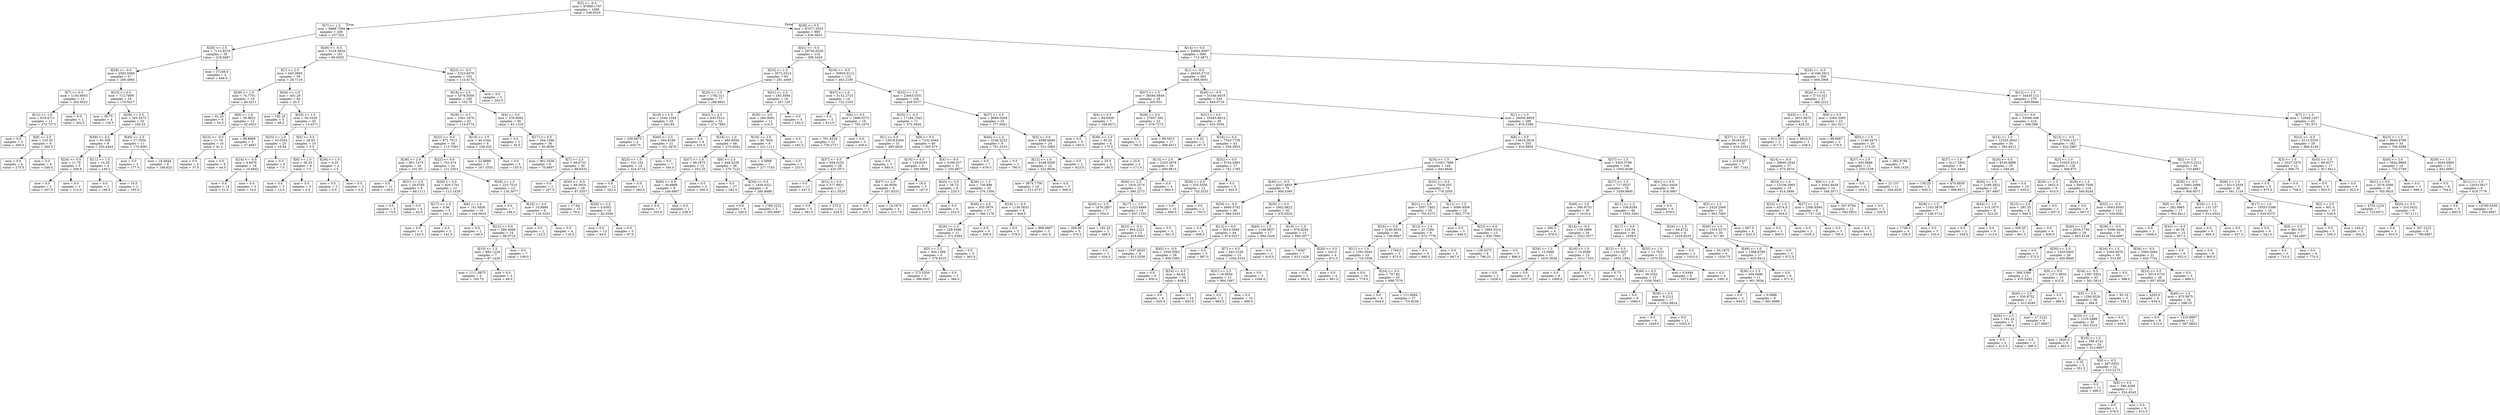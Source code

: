 digraph Tree {
node [shape=box] ;
0 [label="X[2] <= -0.5\nmse = 97989.1797\nsamples = 1085\nvalue = 538.6525"] ;
1 [label="X[7] <= 1.5\nmse = 6898.7594\nsamples = 200\nvalue = 107.525"] ;
0 -> 1 [labeldistance=2.5, labelangle=45, headlabel="True"] ;
2 [label="X[26] <= 2.5\nmse = 7114.8376\nsamples = 39\nvalue = 218.6667"] ;
1 -> 2 ;
3 [label="X[28] <= -0.5\nmse = 2593.0066\nsamples = 37\nvalue = 206.4865"] ;
2 -> 3 ;
4 [label="X[7] <= 0.5\nmse = 1193.9053\nsamples = 13\nvalue = 262.6923"] ;
3 -> 4 ;
5 [label="X[12] <= 1.0\nmse = 619.4711\nsamples = 11\nvalue = 273.7273"] ;
4 -> 5 ;
6 [label="mse = 0.0\nsamples = 3\nvalue = 309.0"] ;
5 -> 6 ;
7 [label="X[8] <= 2.0\nmse = 210.25\nsamples = 8\nvalue = 260.5"] ;
5 -> 7 ;
8 [label="mse = 0.0\nsamples = 4\nvalue = 275.0"] ;
7 -> 8 ;
9 [label="mse = 0.0\nsamples = 4\nvalue = 246.0"] ;
7 -> 9 ;
10 [label="mse = 0.0\nsamples = 2\nvalue = 202.0"] ;
4 -> 10 ;
11 [label="X[15] <= 0.5\nmse = 712.7899\nsamples = 24\nvalue = 176.0417"] ;
3 -> 11 ;
12 [label="mse = 36.75\nsamples = 4\nvalue = 128.5"] ;
11 -> 12 ;
13 [label="X[28] <= 0.5\nmse = 305.5475\nsamples = 20\nvalue = 185.55"] ;
11 -> 13 ;
14 [label="X[49] <= 0.5\nmse = 63.358\nsamples = 9\nvalue = 203.4444"] ;
13 -> 14 ;
15 [label="X[24] <= 0.5\nmse = 11.76\nsamples = 5\nvalue = 209.8"] ;
14 -> 15 ;
16 [label="mse = 0.0\nsamples = 3\nvalue = 207.0"] ;
15 -> 16 ;
17 [label="mse = 0.0\nsamples = 2\nvalue = 214.0"] ;
15 -> 17 ;
18 [label="X[11] <= 1.5\nmse = 14.25\nsamples = 4\nvalue = 195.5"] ;
14 -> 18 ;
19 [label="mse = 0.0\nsamples = 2\nvalue = 198.0"] ;
18 -> 19 ;
20 [label="mse = 16.0\nsamples = 2\nvalue = 193.0"] ;
18 -> 20 ;
21 [label="X[40] <= 2.5\nmse = 27.3554\nsamples = 11\nvalue = 170.9091"] ;
13 -> 21 ;
22 [label="mse = 0.0\nsamples = 3\nvalue = 177.0"] ;
21 -> 22 ;
23 [label="mse = 18.4844\nsamples = 8\nvalue = 168.625"] ;
21 -> 23 ;
24 [label="mse = 37249.0\nsamples = 2\nvalue = 444.0"] ;
2 -> 24 ;
25 [label="X[49] <= -0.5\nmse = 3129.3824\nsamples = 161\nvalue = 80.6025"] ;
1 -> 25 ;
26 [label="X[7] <= 2.5\nmse = 445.0865\nsamples = 59\nvalue = 28.7119"] ;
25 -> 26 ;
27 [label="X[38] <= 1.0\nmse = 74.7701\nsamples = 19\nvalue = 46.4211"] ;
26 -> 27 ;
28 [label="mse = 61.25\nsamples = 6\nvalue = 54.5"] ;
27 -> 28 ;
29 [label="X[8] <= 1.0\nmse = 36.9822\nsamples = 13\nvalue = 42.6923"] ;
27 -> 29 ;
30 [label="X[23] <= -0.5\nmse = 11.76\nsamples = 10\nvalue = 41.2"] ;
29 -> 30 ;
31 [label="mse = 0.0\nsamples = 4\nvalue = 37.0"] ;
30 -> 31 ;
32 [label="mse = 0.0\nsamples = 6\nvalue = 44.0"] ;
30 -> 32 ;
33 [label="mse = 88.8889\nsamples = 3\nvalue = 47.6667"] ;
29 -> 33 ;
34 [label="X[44] <= 1.0\nmse = 401.26\nsamples = 40\nvalue = 20.3"] ;
26 -> 34 ;
35 [label="mse = 192.16\nsamples = 5\nvalue = 68.2"] ;
34 -> 35 ;
36 [label="X[20] <= 1.5\nmse = 56.5339\nsamples = 35\nvalue = 13.4571"] ;
34 -> 36 ;
37 [label="X[33] <= 2.0\nmse = 33.0304\nsamples = 25\nvalue = 16.64"] ;
36 -> 37 ;
38 [label="X[14] <= -0.5\nmse = 4.8476\nsamples = 19\nvalue = 19.6842"] ;
37 -> 38 ;
39 [label="mse = 0.0\nsamples = 14\nvalue = 21.0"] ;
38 -> 39 ;
40 [label="mse = 0.0\nsamples = 5\nvalue = 16.0"] ;
38 -> 40 ;
41 [label="mse = 0.0\nsamples = 6\nvalue = 7.0"] ;
37 -> 41 ;
42 [label="X[5] <= 0.5\nmse = 26.65\nsamples = 10\nvalue = 5.5"] ;
36 -> 42 ;
43 [label="X[6] <= 1.0\nmse = 30.25\nsamples = 6\nvalue = 7.5"] ;
42 -> 43 ;
44 [label="mse = 0.0\nsamples = 3\nvalue = 13.0"] ;
43 -> 44 ;
45 [label="mse = 0.0\nsamples = 3\nvalue = 2.0"] ;
43 -> 45 ;
46 [label="X[36] <= 1.0\nmse = 6.25\nsamples = 4\nvalue = 2.5"] ;
42 -> 46 ;
47 [label="mse = 0.0\nsamples = 2\nvalue = 5.0"] ;
46 -> 47 ;
48 [label="mse = 0.0\nsamples = 2\nvalue = 0.0"] ;
46 -> 48 ;
49 [label="X[23] <= -0.5\nmse = 2223.6479\nsamples = 102\nvalue = 110.6176"] ;
25 -> 49 ;
50 [label="X[19] <= 2.5\nmse = 1079.5059\nsamples = 100\nvalue = 105.79"] ;
49 -> 50 ;
51 [label="X[29] <= 0.5\nmse = 1001.3476\nsamples = 62\nvalue = 119.6774"] ;
50 -> 51 ;
52 [label="X[32] <= -0.5\nmse = 871.7013\nsamples = 54\nvalue = 113.7593"] ;
51 -> 52 ;
53 [label="X[38] <= 2.0\nmse = 901.1475\nsamples = 20\nvalue = 101.05"] ;
52 -> 53 ;
54 [label="mse = 0.0\nsamples = 11\nvalue = 128.0"] ;
53 -> 54 ;
55 [label="X[31] <= 2.5\nmse = 29.8765\nsamples = 9\nvalue = 68.1111"] ;
53 -> 55 ;
56 [label="mse = 0.0\nsamples = 5\nvalue = 73.0"] ;
55 -> 56 ;
57 [label="mse = 0.0\nsamples = 4\nvalue = 62.0"] ;
55 -> 57 ;
58 [label="X[22] <= 0.0\nmse = 703.474\nsamples = 34\nvalue = 121.2353"] ;
52 -> 58 ;
59 [label="X[20] <= 0.5\nmse = 829.1701\nsamples = 21\nvalue = 113.1429"] ;
58 -> 59 ;
60 [label="X[17] <= 1.5\nmse = 0.96\nsamples = 5\nvalue = 142.2"] ;
59 -> 60 ;
61 [label="mse = 0.0\nsamples = 3\nvalue = 143.0"] ;
60 -> 61 ;
62 [label="mse = 0.0\nsamples = 2\nvalue = 141.0"] ;
60 -> 62 ;
63 [label="X[6] <= 1.0\nmse = 741.6836\nsamples = 16\nvalue = 104.0625"] ;
59 -> 63 ;
64 [label="mse = 0.0\nsamples = 2\nvalue = 146.0"] ;
63 -> 64 ;
65 [label="X[12] <= 0.0\nmse = 560.4949\nsamples = 14\nvalue = 98.0714"] ;
63 -> 65 ;
66 [label="X[10] <= 1.5\nmse = 882.1224\nsamples = 7\nvalue = 87.1429"] ;
65 -> 66 ;
67 [label="mse = 1111.6875\nsamples = 4\nvalue = 100.75"] ;
66 -> 67 ;
68 [label="mse = 0.0\nsamples = 3\nvalue = 69.0"] ;
66 -> 68 ;
69 [label="mse = 0.0\nsamples = 7\nvalue = 109.0"] ;
65 -> 69 ;
70 [label="X[28] <= 1.5\nmse = 223.7515\nsamples = 13\nvalue = 134.3077"] ;
58 -> 70 ;
71 [label="mse = 0.0\nsamples = 7\nvalue = 148.0"] ;
70 -> 71 ;
72 [label="X[15] <= 0.0\nmse = 10.8889\nsamples = 6\nvalue = 118.3333"] ;
70 -> 72 ;
73 [label="mse = 0.0\nsamples = 2\nvalue = 123.0"] ;
72 -> 73 ;
74 [label="mse = 0.0\nsamples = 4\nvalue = 116.0"] ;
72 -> 74 ;
75 [label="X[10] <= 1.5\nmse = 44.2344\nsamples = 8\nvalue = 159.625"] ;
51 -> 75 ;
76 [label="mse = 22.8889\nsamples = 3\nvalue = 167.3333"] ;
75 -> 76 ;
77 [label="mse = 0.0\nsamples = 5\nvalue = 155.0"] ;
75 -> 77 ;
78 [label="X[4] <= 0.0\nmse = 378.9564\nsamples = 38\nvalue = 83.1316"] ;
50 -> 78 ;
79 [label="mse = 0.0\nsamples = 2\nvalue = 35.0"] ;
78 -> 79 ;
80 [label="X[17] <= 0.5\nmse = 264.1566\nsamples = 36\nvalue = 85.8056"] ;
78 -> 80 ;
81 [label="mse = 961.5556\nsamples = 6\nvalue = 70.6667"] ;
80 -> 81 ;
82 [label="X[7] <= 2.5\nmse = 69.6722\nsamples = 30\nvalue = 88.8333"] ;
80 -> 82 ;
83 [label="mse = 0.0\nsamples = 2\nvalue = 107.0"] ;
82 -> 83 ;
84 [label="X[34] <= -0.5\nmse = 49.3916\nsamples = 28\nvalue = 87.5357"] ;
82 -> 84 ;
85 [label="mse = 17.64\nsamples = 10\nvalue = 79.4"] ;
84 -> 85 ;
86 [label="X[28] <= 2.5\nmse = 9.8302\nsamples = 18\nvalue = 92.0556"] ;
84 -> 86 ;
87 [label="mse = 0.0\nsamples = 13\nvalue = 94.0"] ;
86 -> 87 ;
88 [label="mse = 0.0\nsamples = 5\nvalue = 87.0"] ;
86 -> 88 ;
89 [label="mse = 0.0\nsamples = 2\nvalue = 352.0"] ;
49 -> 89 ;
90 [label="X[39] <= 0.5\nmse = 67077.2553\nsamples = 885\nvalue = 636.0825"] ;
0 -> 90 [labeldistance=2.5, labelangle=-45, headlabel="False"] ;
91 [label="X[41] <= -0.5\nmse = 28745.6326\nsamples = 216\nvalue = 396.3426"] ;
90 -> 91 ;
92 [label="X[33] <= 1.5\nmse = 2672.0314\nsamples = 93\nvalue = 281.4409"] ;
91 -> 92 ;
93 [label="X[20] <= 1.5\nmse = 1782.311\nsamples = 77\nvalue = 296.8831"] ;
92 -> 93 ;
94 [label="X[19] <= 1.5\nmse = 1040.1344\nsamples = 25\nvalue = 342.84"] ;
93 -> 94 ;
95 [label="mse = 338.6875\nsamples = 4\nvalue = 404.75"] ;
94 -> 95 ;
96 [label="X[40] <= 2.5\nmse = 304.6168\nsamples = 21\nvalue = 331.0476"] ;
94 -> 96 ;
97 [label="X[23] <= 1.0\nmse = 331.102\nsamples = 14\nvalue = 324.5714"] ;
96 -> 97 ;
98 [label="mse = 0.0\nsamples = 12\nvalue = 332.0"] ;
97 -> 98 ;
99 [label="mse = 0.0\nsamples = 2\nvalue = 280.0"] ;
97 -> 99 ;
100 [label="mse = 0.0\nsamples = 7\nvalue = 344.0"] ;
96 -> 100 ;
101 [label="X[43] <= 2.5\nmse = 635.5514\nsamples = 52\nvalue = 274.7885"] ;
93 -> 101 ;
102 [label="mse = 0.0\nsamples = 4\nvalue = 325.0"] ;
101 -> 102 ;
103 [label="X[16] <= 1.0\nmse = 460.9058\nsamples = 48\nvalue = 270.6042"] ;
101 -> 103 ;
104 [label="X[47] <= 1.0\nmse = 49.1875\nsamples = 12\nvalue = 252.25"] ;
103 -> 104 ;
105 [label="X[40] <= 0.5\nmse = 38.8889\nsamples = 9\nvalue = 249.6667"] ;
104 -> 105 ;
106 [label="mse = 0.0\nsamples = 7\nvalue = 253.0"] ;
105 -> 106 ;
107 [label="mse = 0.0\nsamples = 2\nvalue = 238.0"] ;
105 -> 107 ;
108 [label="mse = 0.0\nsamples = 3\nvalue = 260.0"] ;
104 -> 108 ;
109 [label="X[6] <= 2.5\nmse = 448.4228\nsamples = 36\nvalue = 276.7222"] ;
103 -> 109 ;
110 [label="mse = 0.0\nsamples = 27\nvalue = 282.0"] ;
109 -> 110 ;
111 [label="X[24] <= 0.5\nmse = 1459.4321\nsamples = 9\nvalue = 260.8889"] ;
109 -> 111 ;
112 [label="mse = 0.0\nsamples = 6\nvalue = 240.0"] ;
111 -> 112 ;
113 [label="mse = 1760.2222\nsamples = 3\nvalue = 302.6667"] ;
111 -> 113 ;
114 [label="X[31] <= 2.5\nmse = 283.3594\nsamples = 16\nvalue = 207.125"] ;
92 -> 114 ;
115 [label="X[35] <= 2.0\nmse = 260.9091\nsamples = 11\nvalue = 214.0"] ;
114 -> 115 ;
116 [label="X[16] <= 2.5\nmse = 40.7654\nsamples = 9\nvalue = 221.1111"] ;
115 -> 116 ;
117 [label="mse = 0.4898\nsamples = 7\nvalue = 217.7143"] ;
116 -> 117 ;
118 [label="mse = 0.0\nsamples = 2\nvalue = 233.0"] ;
116 -> 118 ;
119 [label="mse = 0.0\nsamples = 2\nvalue = 182.0"] ;
115 -> 119 ;
120 [label="mse = 0.0\nsamples = 5\nvalue = 192.0"] ;
114 -> 120 ;
121 [label="X[19] <= -0.5\nmse = 30929.9112\nsamples = 123\nvalue = 483.2195"] ;
91 -> 121 ;
122 [label="X[47] <= 1.0\nmse = 3152.2715\nsamples = 19\nvalue = 722.2105"] ;
121 -> 122 ;
123 [label="mse = 0.0\nsamples = 3\nvalue = 813.0"] ;
122 -> 123 ;
124 [label="X[0] <= 0.5\nmse = 1908.0273\nsamples = 16\nvalue = 705.1875"] ;
122 -> 124 ;
125 [label="mse = 761.6529\nsamples = 11\nvalue = 730.2727"] ;
124 -> 125 ;
126 [label="mse = 0.0\nsamples = 5\nvalue = 650.0"] ;
124 -> 126 ;
127 [label="X[33] <= 1.5\nmse = 23663.5351\nsamples = 104\nvalue = 439.5577"] ;
121 -> 127 ;
128 [label="X[35] <= -0.5\nmse = 17184.1543\nsamples = 71\nvalue = 375.3944"] ;
127 -> 128 ;
129 [label="X[1] <= 0.0\nmse = 15618.8304\nsamples = 31\nvalue = 465.4839"] ;
128 -> 129 ;
130 [label="X[37] <= 0.5\nmse = 654.0153\nsamples = 28\nvalue = 425.3571"] ;
129 -> 130 ;
131 [label="mse = 0.0\nsamples = 11\nvalue = 447.0"] ;
130 -> 131 ;
132 [label="X[31] <= 0.0\nmse = 577.9931\nsamples = 17\nvalue = 411.3529"] ;
130 -> 132 ;
133 [label="mse = 0.0\nsamples = 5\nvalue = 381.0"] ;
132 -> 133 ;
134 [label="mse = 275.0\nsamples = 12\nvalue = 424.0"] ;
132 -> 134 ;
135 [label="mse = 0.0\nsamples = 3\nvalue = 840.0"] ;
129 -> 135 ;
136 [label="X[9] <= 0.5\nmse = 7232.5444\nsamples = 40\nvalue = 305.575"] ;
128 -> 136 ;
137 [label="X[16] <= 0.5\nmse = 129.6543\nsamples = 9\nvalue = 200.8889"] ;
136 -> 137 ;
138 [label="X[47] <= 2.0\nmse = 40.8056\nsamples = 6\nvalue = 207.8333"] ;
137 -> 138 ;
139 [label="mse = 0.0\nsamples = 2\nvalue = 200.0"] ;
138 -> 139 ;
140 [label="mse = 15.1875\nsamples = 4\nvalue = 211.75"] ;
138 -> 140 ;
141 [label="mse = 18.0\nsamples = 3\nvalue = 187.0"] ;
137 -> 141 ;
142 [label="X[4] <= -0.5\nmse = 5189.257\nsamples = 31\nvalue = 335.9677"] ;
136 -> 142 ;
143 [label="X[43] <= 0.5\nmse = 36.75\nsamples = 8\nvalue = 220.5"] ;
142 -> 143 ;
144 [label="mse = 0.0\nsamples = 2\nvalue = 210.0"] ;
143 -> 144 ;
145 [label="mse = 0.0\nsamples = 6\nvalue = 224.0"] ;
143 -> 145 ;
146 [label="X[26] <= 1.5\nmse = 730.896\nsamples = 23\nvalue = 376.1304"] ;
142 -> 146 ;
147 [label="X[46] <= 2.0\nmse = 203.3979\nsamples = 17\nvalue = 366.1176"] ;
146 -> 147 ;
148 [label="X[29] <= 1.5\nmse = 228.0496\nsamples = 11\nvalue = 371.6364"] ;
147 -> 148 ;
149 [label="X[3] <= 2.5\nmse = 304.1389\nsamples = 6\nvalue = 378.8333"] ;
148 -> 149 ;
150 [label="mse = 373.5556\nsamples = 3\nvalue = 389.6667"] ;
149 -> 150 ;
151 [label="mse = 0.0\nsamples = 3\nvalue = 368.0"] ;
149 -> 151 ;
152 [label="mse = 0.0\nsamples = 5\nvalue = 363.0"] ;
148 -> 152 ;
153 [label="mse = 0.0\nsamples = 6\nvalue = 356.0"] ;
147 -> 153 ;
154 [label="X[24] <= -0.5\nmse = 1136.5833\nsamples = 6\nvalue = 404.5"] ;
146 -> 154 ;
155 [label="mse = 0.0\nsamples = 3\nvalue = 378.0"] ;
154 -> 155 ;
156 [label="mse = 868.6667\nsamples = 3\nvalue = 431.0"] ;
154 -> 156 ;
157 [label="X[37] <= 2.5\nmse = 9689.0266\nsamples = 33\nvalue = 577.6061"] ;
127 -> 157 ;
158 [label="X[44] <= 1.5\nmse = 2246.2222\nsamples = 9\nvalue = 701.3333"] ;
157 -> 158 ;
159 [label="mse = 0.0\nsamples = 7\nvalue = 676.0"] ;
158 -> 159 ;
160 [label="mse = 0.0\nsamples = 2\nvalue = 790.0"] ;
158 -> 160 ;
161 [label="X[5] <= 0.0\nmse = 4586.6649\nsamples = 24\nvalue = 531.2083"] ;
157 -> 161 ;
162 [label="X[12] <= 1.0\nmse = 4168.0269\nsamples = 22\nvalue = 522.8636"] ;
161 -> 162 ;
163 [label="mse = 3874.7756\nsamples = 19\nvalue = 511.4737"] ;
162 -> 163 ;
164 [label="mse = 0.0\nsamples = 3\nvalue = 595.0"] ;
162 -> 164 ;
165 [label="mse = 0.0\nsamples = 2\nvalue = 623.0"] ;
161 -> 165 ;
166 [label="X[14] <= 0.5\nmse = 54904.8597\nsamples = 669\nvalue = 713.4873"] ;
90 -> 166 ;
167 [label="X[1] <= -0.5\nmse = 46343.3719\nsamples = 363\nvalue = 808.9091"] ;
166 -> 167 ;
168 [label="X[47] <= 1.5\nmse = 38584.6849\nsamples = 29\nvalue = 403.931"] ;
167 -> 168 ;
169 [label="X[4] <= 0.5\nmse = 84.6939\nsamples = 7\nvalue = 168.8571"] ;
168 -> 169 ;
170 [label="mse = 0.0\nsamples = 3\nvalue = 160.0"] ;
169 -> 170 ;
171 [label="X[36] <= 2.0\nmse = 45.25\nsamples = 4\nvalue = 175.5"] ;
169 -> 171 ;
172 [label="mse = 25.0\nsamples = 2\nvalue = 180.0"] ;
171 -> 172 ;
173 [label="mse = 25.0\nsamples = 2\nvalue = 171.0"] ;
171 -> 173 ;
174 [label="X[29] <= 0.5\nmse = 27657.562\nsamples = 22\nvalue = 478.7273"] ;
168 -> 174 ;
175 [label="mse = 0.0\nsamples = 5\nvalue = 785.0"] ;
174 -> 175 ;
176 [label="mse = 88.5813\nsamples = 17\nvalue = 388.6471"] ;
174 -> 176 ;
177 [label="X[46] <= -0.5\nmse = 31540.4619\nsamples = 334\nvalue = 844.0719"] ;
167 -> 177 ;
178 [label="X[31] <= 0.0\nmse = 16545.8914\nsamples = 45\nvalue = 635.5556"] ;
177 -> 178 ;
179 [label="mse = 0.25\nsamples = 2\nvalue = 187.5"] ;
178 -> 179 ;
180 [label="X[34] <= 0.5\nmse = 7543.7739\nsamples = 43\nvalue = 656.3953"] ;
178 -> 180 ;
181 [label="X[15] <= 2.0\nmse = 2255.2678\nsamples = 26\nvalue = 600.9615"] ;
180 -> 181 ;
182 [label="X[40] <= 2.5\nmse = 1916.3574\nsamples = 22\nvalue = 590.2273"] ;
181 -> 182 ;
183 [label="X[20] <= 1.5\nmse = 1476.2857\nsamples = 7\nvalue = 554.0"] ;
182 -> 183 ;
184 [label="mse = 268.96\nsamples = 5\nvalue = 576.2"] ;
183 -> 184 ;
185 [label="mse = 182.25\nsamples = 2\nvalue = 498.5"] ;
183 -> 185 ;
186 [label="X[17] <= 2.5\nmse = 1223.4489\nsamples = 15\nvalue = 607.1333"] ;
182 -> 186 ;
187 [label="X[23] <= -0.5\nmse = 864.2222\nsamples = 12\nvalue = 618.6667"] ;
186 -> 187 ;
188 [label="mse = 0.0\nsamples = 3\nvalue = 634.0"] ;
187 -> 188 ;
189 [label="mse = 1047.8025\nsamples = 9\nvalue = 613.5556"] ;
187 -> 189 ;
190 [label="mse = 0.0\nsamples = 3\nvalue = 561.0"] ;
186 -> 190 ;
191 [label="mse = 0.0\nsamples = 4\nvalue = 660.0"] ;
181 -> 191 ;
192 [label="X[32] <= 0.5\nmse = 3744.4983\nsamples = 17\nvalue = 741.1765"] ;
180 -> 192 ;
193 [label="X[29] <= 0.5\nmse = 435.5556\nsamples = 12\nvalue = 703.3333"] ;
192 -> 193 ;
194 [label="mse = 0.0\nsamples = 10\nvalue = 694.0"] ;
193 -> 194 ;
195 [label="mse = 0.0\nsamples = 2\nvalue = 750.0"] ;
193 -> 195 ;
196 [label="mse = 0.0\nsamples = 5\nvalue = 832.0"] ;
192 -> 196 ;
197 [label="X[1] <= 1.5\nmse = 26050.9958\nsamples = 289\nvalue = 876.5398"] ;
177 -> 197 ;
198 [label="X[8] <= 0.0\nmse = 14616.3016\nsamples = 255\nvalue = 910.9804"] ;
197 -> 198 ;
199 [label="X[35] <= 1.5\nmse = 11051.7666\nsamples = 149\nvalue = 843.6644"] ;
198 -> 199 ;
200 [label="X[40] <= -0.5\nmse = 6357.4853\nsamples = 76\nvalue = 906.5395"] ;
199 -> 200 ;
201 [label="X[29] <= -0.5\nmse = 4860.0742\nsamples = 46\nvalue = 864.5435"] ;
200 -> 201 ;
202 [label="mse = 0.0\nsamples = 2\nvalue = 656.0"] ;
201 -> 202 ;
203 [label="X[12] <= 0.0\nmse = 3014.2949\nsamples = 44\nvalue = 874.0227"] ;
201 -> 203 ;
204 [label="X[42] <= -0.5\nmse = 1554.5562\nsamples = 39\nvalue = 859.5385"] ;
203 -> 204 ;
205 [label="mse = 0.0\nsamples = 9\nvalue = 930.0"] ;
204 -> 205 ;
206 [label="X[24] <= 0.5\nmse = 84.64\nsamples = 30\nvalue = 838.4"] ;
204 -> 206 ;
207 [label="mse = 0.0\nsamples = 6\nvalue = 820.0"] ;
206 -> 207 ;
208 [label="mse = 0.0\nsamples = 24\nvalue = 843.0"] ;
206 -> 208 ;
209 [label="mse = 0.0\nsamples = 5\nvalue = 987.0"] ;
203 -> 209 ;
210 [label="X[35] <= 0.0\nmse = 1802.6622\nsamples = 30\nvalue = 970.9333"] ;
200 -> 210 ;
211 [label="X[40] <= 1.5\nmse = 1168.4637\nsamples = 17\nvalue = 994.3529"] ;
210 -> 211 ;
212 [label="X[7] <= 0.5\nmse = 443.3156\nsamples = 15\nvalue = 1004.5333"] ;
211 -> 212 ;
213 [label="X[31] <= 2.5\nmse = 16.8056\nsamples = 12\nvalue = 994.1667"] ;
212 -> 213 ;
214 [label="mse = 0.0\nsamples = 2\nvalue = 985.0"] ;
213 -> 214 ;
215 [label="mse = 0.0\nsamples = 10\nvalue = 996.0"] ;
213 -> 215 ;
216 [label="mse = 0.0\nsamples = 3\nvalue = 1046.0"] ;
212 -> 216 ;
217 [label="mse = 0.0\nsamples = 2\nvalue = 918.0"] ;
211 -> 217 ;
218 [label="X[16] <= 1.0\nmse = 976.8284\nsamples = 13\nvalue = 940.3077"] ;
210 -> 218 ;
219 [label="mse = 7.8367\nsamples = 7\nvalue = 913.1429"] ;
218 -> 219 ;
220 [label="X[20] <= 0.5\nmse = 242.0\nsamples = 6\nvalue = 972.0"] ;
218 -> 220 ;
221 [label="mse = 0.0\nsamples = 2\nvalue = 994.0"] ;
220 -> 221 ;
222 [label="mse = 0.0\nsamples = 4\nvalue = 961.0"] ;
220 -> 222 ;
223 [label="X[25] <= -0.5\nmse = 7538.355\nsamples = 73\nvalue = 778.2055"] ;
199 -> 223 ;
224 [label="X[21] <= 0.5\nmse = 5557.7402\nsamples = 55\nvalue = 750.5273"] ;
223 -> 224 ;
225 [label="X[16] <= 0.0\nmse = 3140.8034\nsamples = 46\nvalue = 726.6087"] ;
224 -> 225 ;
226 [label="X[11] <= 1.5\nmse = 1592.0043\nsamples = 43\nvalue = 716.2558"] ;
225 -> 226 ;
227 [label="mse = 0.0\nsamples = 10\nvalue = 774.0"] ;
226 -> 227 ;
228 [label="X[24] <= 0.5\nmse = 757.82\nsamples = 33\nvalue = 698.7576"] ;
226 -> 228 ;
229 [label="mse = 0.0\nsamples = 6\nvalue = 644.0"] ;
228 -> 229 ;
230 [label="mse = 111.8464\nsamples = 27\nvalue = 710.9259"] ;
228 -> 230 ;
231 [label="mse = 1784.0\nsamples = 3\nvalue = 875.0"] ;
225 -> 231 ;
232 [label="X[12] <= 1.0\nmse = 41.7284\nsamples = 9\nvalue = 872.7778"] ;
224 -> 232 ;
233 [label="mse = 0.0\nsamples = 4\nvalue = 880.0"] ;
232 -> 233 ;
234 [label="mse = 0.0\nsamples = 5\nvalue = 867.0"] ;
232 -> 234 ;
235 [label="X[11] <= 1.5\nmse = 4096.9506\nsamples = 18\nvalue = 862.7778"] ;
223 -> 235 ;
236 [label="mse = 0.0\nsamples = 5\nvalue = 946.0"] ;
235 -> 236 ;
237 [label="X[22] <= 0.0\nmse = 1984.3314\nsamples = 13\nvalue = 830.7692"] ;
235 -> 237 ;
238 [label="mse = 126.4375\nsamples = 8\nvalue = 796.25"] ;
237 -> 238 ;
239 [label="mse = 0.0\nsamples = 5\nvalue = 886.0"] ;
237 -> 239 ;
240 [label="X[37] <= 1.5\nmse = 4303.5789\nsamples = 106\nvalue = 1005.6038"] ;
198 -> 240 ;
241 [label="X[27] <= 1.5\nmse = 717.8537\nsamples = 76\nvalue = 1039.9605"] ;
240 -> 241 ;
242 [label="X[49] <= 1.5\nmse = 384.9733\nsamples = 30\nvalue = 1016.4"] ;
241 -> 242 ;
243 [label="mse = 280.5\nsamples = 4\nvalue = 978.0"] ;
242 -> 243 ;
244 [label="X[14] <= -0.5\nmse = 139.2899\nsamples = 26\nvalue = 1022.3077"] ;
242 -> 244 ;
245 [label="X[34] <= 1.5\nmse = 12.0496\nsamples = 11\nvalue = 1035.3636"] ;
244 -> 245 ;
246 [label="mse = 0.0\nsamples = 2\nvalue = 1028.0"] ;
245 -> 246 ;
247 [label="mse = 0.0\nsamples = 9\nvalue = 1037.0"] ;
245 -> 247 ;
248 [label="X[16] <= 1.5\nmse = 15.9289\nsamples = 15\nvalue = 1012.7333"] ;
244 -> 248 ;
249 [label="mse = 0.0\nsamples = 8\nvalue = 1009.0"] ;
248 -> 249 ;
250 [label="mse = 0.0\nsamples = 7\nvalue = 1017.0"] ;
248 -> 250 ;
251 [label="X[11] <= 1.5\nmse = 336.8284\nsamples = 46\nvalue = 1055.3261"] ;
241 -> 251 ;
252 [label="X[17] <= 0.0\nmse = 216.54\nsamples = 40\nvalue = 1059.9"] ;
251 -> 252 ;
253 [label="X[12] <= 0.5\nmse = 132.0027\nsamples = 27\nvalue = 1052.1852"] ;
252 -> 253 ;
254 [label="mse = 6.75\nsamples = 4\nvalue = 1028.5"] ;
253 -> 254 ;
255 [label="X[49] <= 0.5\nmse = 39.2552\nsamples = 23\nvalue = 1056.3043"] ;
253 -> 255 ;
256 [label="mse = 0.0\nsamples = 6\nvalue = 1066.0"] ;
255 -> 256 ;
257 [label="X[38] <= 0.5\nmse = 8.2215\nsamples = 17\nvalue = 1052.8824"] ;
255 -> 257 ;
258 [label="mse = 0.0\nsamples = 6\nvalue = 1049.0"] ;
257 -> 258 ;
259 [label="mse = 0.0\nsamples = 11\nvalue = 1055.0"] ;
257 -> 259 ;
260 [label="X[32] <= 1.0\nmse = 11.7633\nsamples = 13\nvalue = 1075.9231"] ;
252 -> 260 ;
261 [label="mse = 0.4444\nsamples = 9\nvalue = 1073.6667"] ;
260 -> 261 ;
262 [label="mse = 0.0\nsamples = 4\nvalue = 1081.0"] ;
260 -> 262 ;
263 [label="X[34] <= 1.5\nmse = 69.4722\nsamples = 6\nvalue = 1024.8333"] ;
251 -> 263 ;
264 [label="mse = 0.0\nsamples = 2\nvalue = 1033.0"] ;
263 -> 264 ;
265 [label="mse = 54.1875\nsamples = 4\nvalue = 1020.75"] ;
263 -> 265 ;
266 [label="X[41] <= 0.5\nmse = 2821.6456\nsamples = 30\nvalue = 918.5667"] ;
240 -> 266 ;
267 [label="mse = 0.0\nsamples = 6\nvalue = 978.0"] ;
266 -> 267 ;
268 [label="X[2] <= 1.5\nmse = 2423.2066\nsamples = 24\nvalue = 903.7083"] ;
266 -> 268 ;
269 [label="X[46] <= 1.0\nmse = 1534.5275\nsamples = 20\nvalue = 917.85"] ;
268 -> 269 ;
270 [label="X[49] <= 1.0\nmse = 1368.8789\nsamples = 17\nvalue = 925.9412"] ;
269 -> 270 ;
271 [label="X[36] <= 1.5\nmse = 404.0496\nsamples = 11\nvalue = 901.3636"] ;
270 -> 271 ;
272 [label="mse = 0.0\nsamples = 2\nvalue = 944.0"] ;
271 -> 272 ;
273 [label="mse = 0.0988\nsamples = 9\nvalue = 891.8889"] ;
271 -> 273 ;
274 [label="mse = 0.0\nsamples = 6\nvalue = 971.0"] ;
270 -> 274 ;
275 [label="mse = 0.0\nsamples = 3\nvalue = 872.0"] ;
269 -> 275 ;
276 [label="mse = 867.0\nsamples = 4\nvalue = 833.0"] ;
268 -> 276 ;
277 [label="X[37] <= 0.0\nmse = 36193.827\nsamples = 34\nvalue = 618.2353"] ;
197 -> 277 ;
278 [label="mse = 215.6327\nsamples = 7\nvalue = 397.7143"] ;
277 -> 278 ;
279 [label="X[14] <= -0.5\nmse = 29645.2044\nsamples = 27\nvalue = 675.4074"] ;
277 -> 279 ;
280 [label="X[33] <= 1.0\nmse = 15336.3905\nsamples = 13\nvalue = 814.3846"] ;
279 -> 280 ;
281 [label="X[32] <= 1.0\nmse = 4374.0\nsamples = 5\nvalue = 954.0"] ;
280 -> 281 ;
282 [label="mse = 0.0\nsamples = 3\nvalue = 900.0"] ;
281 -> 282 ;
283 [label="mse = 0.0\nsamples = 2\nvalue = 1035.0"] ;
281 -> 283 ;
284 [label="X[27] <= 2.0\nmse = 2390.8594\nsamples = 8\nvalue = 727.125"] ;
280 -> 284 ;
285 [label="mse = 0.0\nsamples = 5\nvalue = 765.0"] ;
284 -> 285 ;
286 [label="mse = 0.0\nsamples = 3\nvalue = 664.0"] ;
284 -> 286 ;
287 [label="X[0] <= 1.0\nmse = 8342.9439\nsamples = 14\nvalue = 546.3571"] ;
279 -> 287 ;
288 [label="mse = 547.0764\nsamples = 12\nvalue = 582.5833"] ;
287 -> 288 ;
289 [label="mse = 0.0\nsamples = 2\nvalue = 329.0"] ;
287 -> 289 ;
290 [label="X[25] <= -0.5\nmse = 41446.2912\nsamples = 306\nvalue = 600.2908"] ;
166 -> 290 ;
291 [label="X[24] <= 0.5\nmse = 5710.321\nsamples = 27\nvalue = 286.2222"] ;
290 -> 291 ;
292 [label="X[43] <= 2.5\nmse = 2833.6875\nsamples = 4\nvalue = 428.25"] ;
291 -> 292 ;
293 [label="mse = 812.25\nsamples = 2\nvalue = 417.5"] ;
292 -> 293 ;
294 [label="mse = 4624.0\nsamples = 2\nvalue = 439.0"] ;
292 -> 294 ;
295 [label="X[9] <= 0.5\nmse = 2092.3365\nsamples = 23\nvalue = 261.5217"] ;
291 -> 295 ;
296 [label="mse = 98.6667\nsamples = 3\nvalue = 178.0"] ;
295 -> 296 ;
297 [label="X[0] <= 1.5\nmse = 1188.0475\nsamples = 20\nvalue = 274.05"] ;
295 -> 297 ;
298 [label="X[37] <= 2.0\nmse = 493.6686\nsamples = 13\nvalue = 255.1538"] ;
297 -> 298 ;
299 [label="mse = 0.0\nsamples = 2\nvalue = 204.0"] ;
298 -> 299 ;
300 [label="mse = 21.157\nsamples = 11\nvalue = 264.4545"] ;
298 -> 300 ;
301 [label="mse = 582.9796\nsamples = 7\nvalue = 309.1429"] ;
297 -> 301 ;
302 [label="X[12] <= 1.5\nmse = 34435.112\nsamples = 279\nvalue = 630.6846"] ;
290 -> 302 ;
303 [label="X[11] <= 0.0\nmse = 32090.446\nsamples = 216\nvalue = 586.588"] ;
302 -> 303 ;
304 [label="X[14] <= 1.5\nmse = 12555.3642\nsamples = 34\nvalue = 395.4412"] ;
303 -> 304 ;
305 [label="X[37] <= 1.0\nmse = 4117.5802\nsamples = 9\nvalue = 531.4444"] ;
304 -> 305 ;
306 [label="mse = 156.25\nsamples = 2\nvalue = 645.5"] ;
305 -> 306 ;
307 [label="mse = 470.6939\nsamples = 7\nvalue = 498.8571"] ;
305 -> 307 ;
308 [label="X[16] <= 0.5\nmse = 6536.8896\nsamples = 25\nvalue = 346.48"] ;
304 -> 308 ;
309 [label="X[40] <= 1.0\nmse = 2188.3822\nsamples = 15\nvalue = 287.4667"] ;
308 -> 309 ;
310 [label="X[28] <= 1.5\nmse = 1193.3878\nsamples = 7\nvalue = 246.5714"] ;
309 -> 310 ;
311 [label="mse = 1728.0\nsamples = 4\nvalue = 259.0"] ;
310 -> 311 ;
312 [label="mse = 0.0\nsamples = 3\nvalue = 230.0"] ;
310 -> 312 ;
313 [label="X[44] <= 1.0\nmse = 315.1875\nsamples = 8\nvalue = 323.25"] ;
309 -> 313 ;
314 [label="mse = 0.0\nsamples = 2\nvalue = 354.0"] ;
313 -> 314 ;
315 [label="mse = 0.0\nsamples = 6\nvalue = 313.0"] ;
313 -> 315 ;
316 [label="mse = 0.0\nsamples = 10\nvalue = 435.0"] ;
308 -> 316 ;
317 [label="X[13] <= -0.5\nmse = 27639.1317\nsamples = 182\nvalue = 622.2967"] ;
303 -> 317 ;
318 [label="X[3] <= 1.0\nmse = 15525.0313\nsamples = 128\nvalue = 566.875"] ;
317 -> 318 ;
319 [label="X[29] <= 1.5\nmse = 2852.0\nsamples = 9\nvalue = 910.0"] ;
318 -> 319 ;
320 [label="X[15] <= 2.0\nmse = 281.25\nsamples = 6\nvalue = 946.5"] ;
319 -> 320 ;
321 [label="mse = 506.25\nsamples = 2\nvalue = 961.5"] ;
320 -> 321 ;
322 [label="mse = 0.0\nsamples = 4\nvalue = 939.0"] ;
320 -> 322 ;
323 [label="mse = 0.0\nsamples = 3\nvalue = 837.0"] ;
319 -> 323 ;
324 [label="X[29] <= 1.5\nmse = 6905.7506\nsamples = 119\nvalue = 540.9244"] ;
318 -> 324 ;
325 [label="mse = 0.0\nsamples = 9\nvalue = 667.0"] ;
324 -> 325 ;
326 [label="X[32] <= -0.5\nmse = 6063.8563\nsamples = 110\nvalue = 530.6091"] ;
324 -> 326 ;
327 [label="X[40] <= 1.0\nmse = 2634.1736\nsamples = 29\nvalue = 463.4138"] ;
326 -> 327 ;
328 [label="mse = 0.0\nsamples = 3\nvalue = 572.0"] ;
327 -> 328 ;
329 [label="X[30] <= 2.5\nmse = 1420.6405\nsamples = 26\nvalue = 450.8846"] ;
327 -> 329 ;
330 [label="mse = 569.3388\nsamples = 11\nvalue = 475.5455"] ;
329 -> 330 ;
331 [label="X[9] <= 0.0\nmse = 1271.8933\nsamples = 15\nvalue = 432.8"] ;
329 -> 331 ;
332 [label="X[40] <= 2.5\nmse = 330.9752\nsamples = 11\nvalue = 413.4545"] ;
331 -> 332 ;
333 [label="X[26] <= 2.5\nmse = 162.24\nsamples = 5\nvalue = 396.4"] ;
332 -> 333 ;
334 [label="mse = 0.0\nsamples = 2\nvalue = 412.0"] ;
333 -> 334 ;
335 [label="mse = 0.0\nsamples = 3\nvalue = 386.0"] ;
333 -> 335 ;
336 [label="mse = 27.2222\nsamples = 6\nvalue = 427.6667"] ;
332 -> 336 ;
337 [label="mse = 0.0\nsamples = 4\nvalue = 486.0"] ;
331 -> 337 ;
338 [label="X[38] <= -0.5\nmse = 5096.4444\nsamples = 81\nvalue = 554.6667"] ;
326 -> 338 ;
339 [label="X[16] <= 1.5\nmse = 2264.4976\nsamples = 50\nvalue = 513.68"] ;
338 -> 339 ;
340 [label="X[34] <= -0.5\nmse = 1587.5922\nsamples = 43\nvalue = 501.5814"] ;
339 -> 340 ;
341 [label="X[5] <= 2.5\nmse = 1290.0526\nsamples = 38\nvalue = 494.0"] ;
340 -> 341 ;
342 [label="X[33] <= 1.0\nmse = 1220.2889\nsamples = 30\nvalue = 503.3333"] ;
341 -> 342 ;
343 [label="mse = 1620.0\nsamples = 6\nvalue = 462.0"] ;
342 -> 343 ;
344 [label="X[19] <= 1.0\nmse = 586.4722\nsamples = 24\nvalue = 513.6667"] ;
342 -> 344 ;
345 [label="mse = 2.25\nsamples = 2\nvalue = 551.5"] ;
344 -> 345 ;
346 [label="X[8] <= -0.5\nmse = 497.6302\nsamples = 22\nvalue = 510.2273"] ;
344 -> 346 ;
347 [label="mse = 0.0\nsamples = 11\nvalue = 496.0"] ;
346 -> 347 ;
348 [label="X[8] <= 0.5\nmse = 590.4298\nsamples = 11\nvalue = 524.4545"] ;
346 -> 348 ;
349 [label="mse = 0.0\nsamples = 2\nvalue = 576.0"] ;
348 -> 349 ;
350 [label="mse = 0.0\nsamples = 9\nvalue = 513.0"] ;
348 -> 350 ;
351 [label="mse = 0.0\nsamples = 8\nvalue = 459.0"] ;
341 -> 351 ;
352 [label="mse = 92.16\nsamples = 5\nvalue = 559.2"] ;
340 -> 352 ;
353 [label="mse = 0.0\nsamples = 7\nvalue = 588.0"] ;
339 -> 353 ;
354 [label="X[34] <= -0.5\nmse = 2584.3684\nsamples = 31\nvalue = 620.7742"] ;
338 -> 354 ;
355 [label="X[23] <= 0.5\nmse = 2014.0725\nsamples = 26\nvalue = 607.6538"] ;
354 -> 355 ;
356 [label="mse = 4205.0\nsamples = 6\nvalue = 639.0"] ;
355 -> 356 ;
357 [label="X[46] <= 1.0\nmse = 973.5875\nsamples = 20\nvalue = 598.25"] ;
355 -> 357 ;
358 [label="mse = 0.0\nsamples = 8\nvalue = 615.0"] ;
357 -> 358 ;
359 [label="mse = 1310.9097\nsamples = 12\nvalue = 587.0833"] ;
357 -> 359 ;
360 [label="mse = 0.0\nsamples = 5\nvalue = 689.0"] ;
354 -> 360 ;
361 [label="X[2] <= 1.5\nmse = 31815.2222\nsamples = 54\nvalue = 753.6667"] ;
317 -> 361 ;
362 [label="X[38] <= -0.5\nmse = 5482.3099\nsamples = 28\nvalue = 904.6071"] ;
361 -> 362 ;
363 [label="X[8] <= 0.5\nmse = 282.9965\nsamples = 17\nvalue = 962.9412"] ;
362 -> 363 ;
364 [label="mse = 0.0\nsamples = 2\nvalue = 1006.0"] ;
363 -> 364 ;
365 [label="X[42] <= -0.5\nmse = 40.56\nsamples = 15\nvalue = 957.2"] ;
363 -> 365 ;
366 [label="mse = 0.0\nsamples = 9\nvalue = 952.0"] ;
365 -> 366 ;
367 [label="mse = 0.0\nsamples = 6\nvalue = 965.0"] ;
365 -> 367 ;
368 [label="X[20] <= 1.5\nmse = 131.157\nsamples = 11\nvalue = 814.4545"] ;
362 -> 368 ;
369 [label="mse = 0.0\nsamples = 6\nvalue = 804.0"] ;
368 -> 369 ;
370 [label="mse = 0.0\nsamples = 5\nvalue = 827.0"] ;
368 -> 370 ;
371 [label="X[46] <= 1.0\nmse = 9215.2559\nsamples = 26\nvalue = 591.1154"] ;
361 -> 371 ;
372 [label="X[17] <= 1.0\nmse = 10555.5586\nsamples = 16\nvalue = 629.9375"] ;
371 -> 372 ;
373 [label="mse = 0.0\nsamples = 9\nvalue = 541.0"] ;
372 -> 373 ;
374 [label="X[9] <= 0.5\nmse = 881.6327\nsamples = 7\nvalue = 744.2857"] ;
372 -> 374 ;
375 [label="mse = 0.0\nsamples = 3\nvalue = 710.0"] ;
374 -> 375 ;
376 [label="mse = 0.0\nsamples = 4\nvalue = 770.0"] ;
374 -> 376 ;
377 [label="X[2] <= 2.5\nmse = 801.0\nsamples = 10\nvalue = 529.0"] ;
371 -> 377 ;
378 [label="mse = 0.0\nsamples = 5\nvalue = 556.0"] ;
377 -> 378 ;
379 [label="mse = 144.0\nsamples = 5\nvalue = 502.0"] ;
377 -> 379 ;
380 [label="X[7] <= 1.0\nmse = 12949.1267\nsamples = 63\nvalue = 781.873"] ;
302 -> 380 ;
381 [label="X[22] <= -0.5\nmse = 4113.5529\nsamples = 29\nvalue = 868.4138"] ;
380 -> 381 ;
382 [label="X[3] <= 1.0\nmse = 3327.1875\nsamples = 12\nvalue = 806.75"] ;
381 -> 382 ;
383 [label="mse = 0.0\nsamples = 5\nvalue = 875.0"] ;
382 -> 383 ;
384 [label="mse = 0.0\nsamples = 7\nvalue = 758.0"] ;
382 -> 384 ;
385 [label="X[43] <= 1.5\nmse = 89.9377\nsamples = 17\nvalue = 911.9412"] ;
381 -> 385 ;
386 [label="mse = 0.0\nsamples = 9\nvalue = 903.0"] ;
385 -> 386 ;
387 [label="mse = 0.0\nsamples = 8\nvalue = 922.0"] ;
385 -> 387 ;
388 [label="X[23] <= 1.5\nmse = 8648.8789\nsamples = 34\nvalue = 708.0588"] ;
380 -> 388 ;
389 [label="X[40] <= 2.0\nmse = 3842.9806\nsamples = 19\nvalue = 752.5789"] ;
388 -> 389 ;
390 [label="X[41] <= 0.0\nmse = 3576.5586\nsamples = 16\nvalue = 765.0625"] ;
389 -> 390 ;
391 [label="mse = 4752.1224\nsamples = 7\nvalue = 723.8571"] ;
390 -> 391 ;
392 [label="X[20] <= 0.5\nmse = 314.5432\nsamples = 9\nvalue = 797.1111"] ;
390 -> 392 ;
393 [label="mse = 0.0\nsamples = 3\nvalue = 810.0"] ;
392 -> 393 ;
394 [label="mse = 347.2222\nsamples = 6\nvalue = 790.6667"] ;
392 -> 394 ;
395 [label="mse = 0.0\nsamples = 3\nvalue = 686.0"] ;
389 -> 395 ;
396 [label="X[39] <= 1.5\nmse = 9045.6889\nsamples = 15\nvalue = 651.6667"] ;
388 -> 396 ;
397 [label="mse = 0.0\nsamples = 6\nvalue = 704.0"] ;
396 -> 397 ;
398 [label="X[11] <= 1.5\nmse = 12033.0617\nsamples = 9\nvalue = 616.7778"] ;
396 -> 398 ;
399 [label="mse = 0.0\nsamples = 3\nvalue = 683.0"] ;
398 -> 399 ;
400 [label="mse = 14760.5556\nsamples = 6\nvalue = 583.6667"] ;
398 -> 400 ;
}
